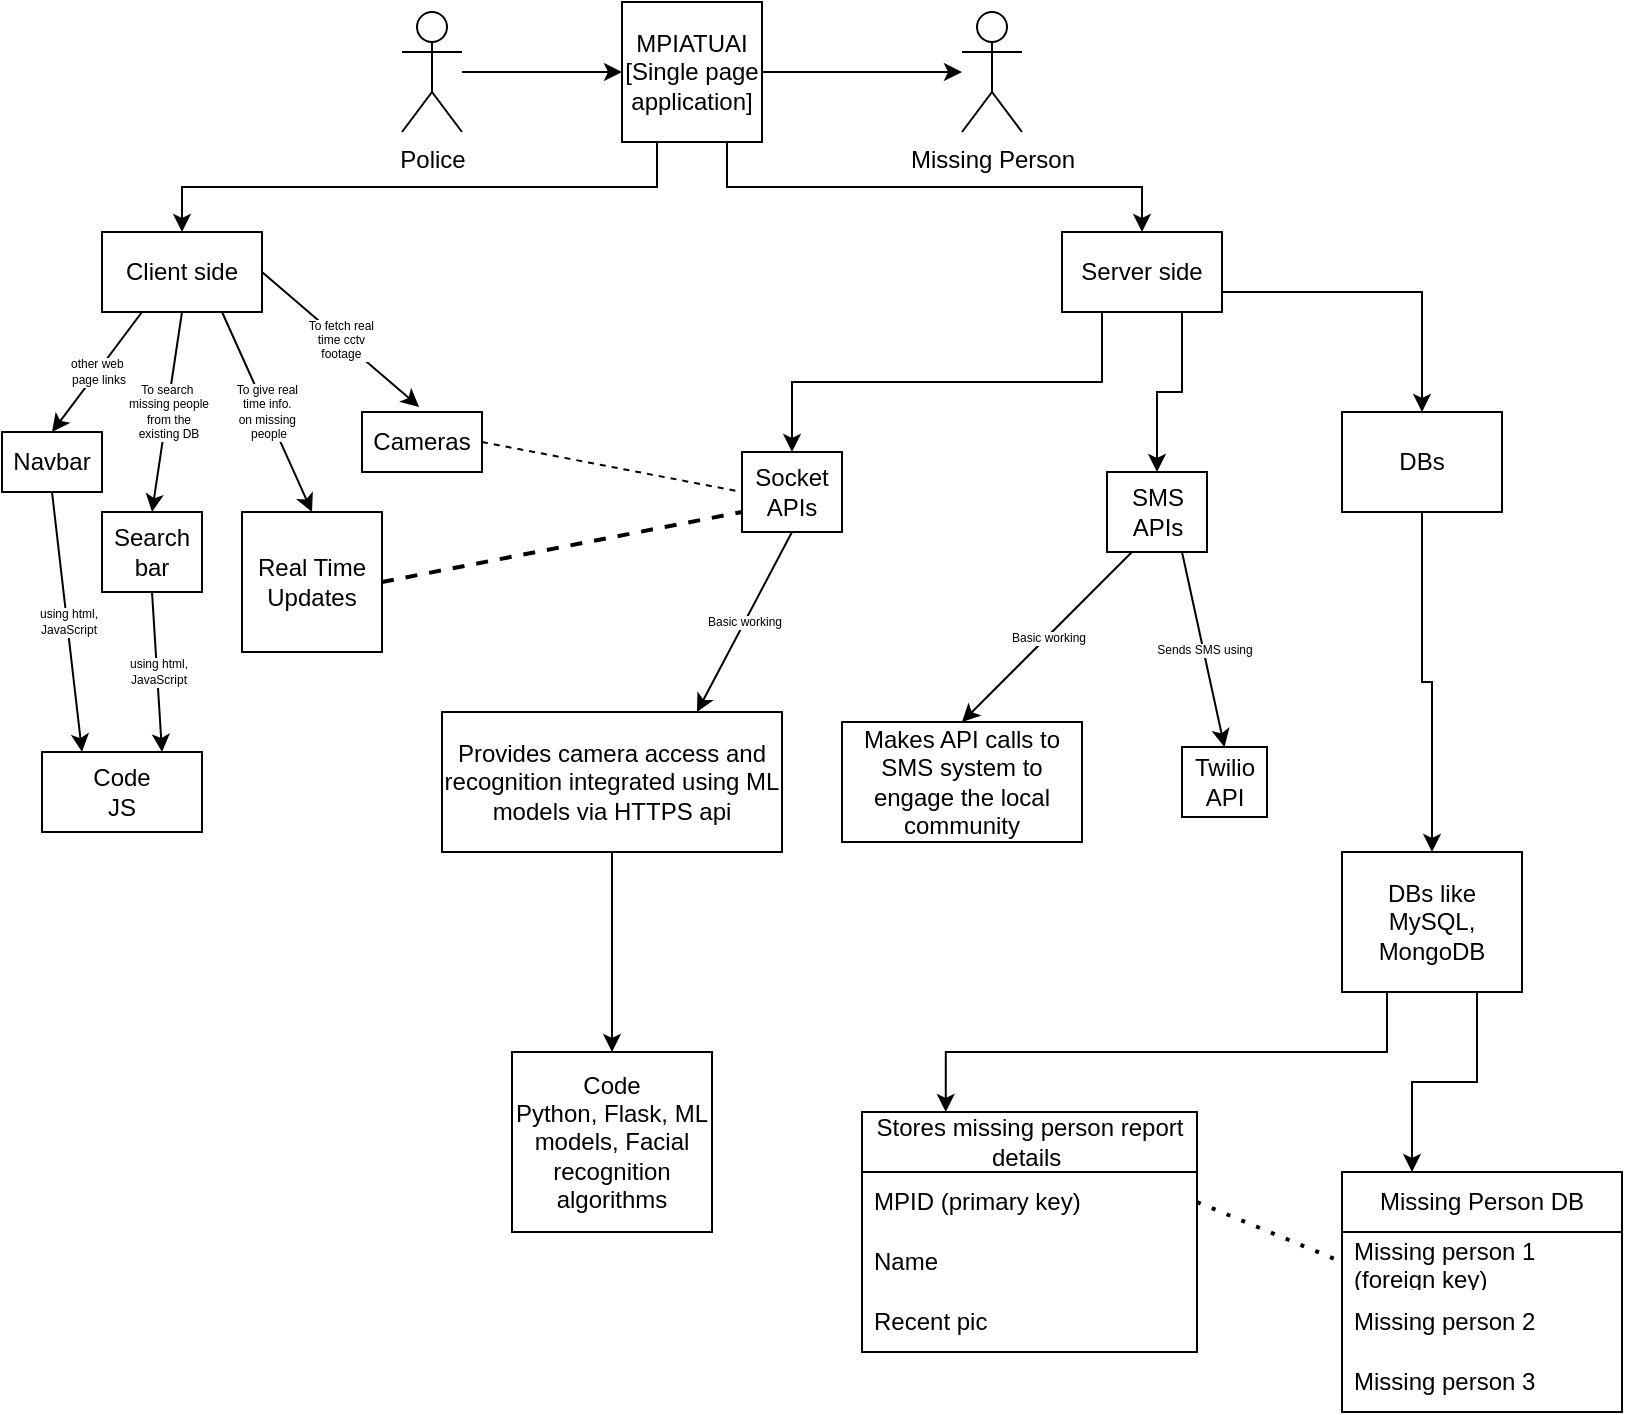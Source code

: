 <mxfile version="25.0.3">
  <diagram name="Page-1" id="F4ByhDHyblzgPVEoWZS4">
    <mxGraphModel dx="882" dy="510" grid="1" gridSize="10" guides="1" tooltips="1" connect="1" arrows="1" fold="1" page="1" pageScale="1" pageWidth="850" pageHeight="1100" math="0" shadow="0">
      <root>
        <mxCell id="0" />
        <mxCell id="1" parent="0" />
        <mxCell id="74K7KEzjL6TRCQyIhJ0g-1" value="Missing Person" style="shape=umlActor;verticalLabelPosition=bottom;verticalAlign=top;html=1;outlineConnect=0;" vertex="1" parent="1">
          <mxGeometry x="510" y="20" width="30" height="60" as="geometry" />
        </mxCell>
        <mxCell id="74K7KEzjL6TRCQyIhJ0g-60" value="" style="edgeStyle=orthogonalEdgeStyle;rounded=0;orthogonalLoop=1;jettySize=auto;html=1;" edge="1" parent="1" source="74K7KEzjL6TRCQyIhJ0g-2" target="74K7KEzjL6TRCQyIhJ0g-4">
          <mxGeometry relative="1" as="geometry" />
        </mxCell>
        <mxCell id="74K7KEzjL6TRCQyIhJ0g-2" value="Police" style="shape=umlActor;verticalLabelPosition=bottom;verticalAlign=top;html=1;outlineConnect=0;" vertex="1" parent="1">
          <mxGeometry x="230" y="20" width="30" height="60" as="geometry" />
        </mxCell>
        <mxCell id="74K7KEzjL6TRCQyIhJ0g-16" style="edgeStyle=orthogonalEdgeStyle;rounded=0;orthogonalLoop=1;jettySize=auto;html=1;exitX=0.25;exitY=1;exitDx=0;exitDy=0;entryX=0.5;entryY=0;entryDx=0;entryDy=0;" edge="1" parent="1" source="74K7KEzjL6TRCQyIhJ0g-4" target="74K7KEzjL6TRCQyIhJ0g-7">
          <mxGeometry relative="1" as="geometry" />
        </mxCell>
        <mxCell id="74K7KEzjL6TRCQyIhJ0g-17" style="edgeStyle=orthogonalEdgeStyle;rounded=0;orthogonalLoop=1;jettySize=auto;html=1;exitX=0.75;exitY=1;exitDx=0;exitDy=0;entryX=0.5;entryY=0;entryDx=0;entryDy=0;" edge="1" parent="1" source="74K7KEzjL6TRCQyIhJ0g-4" target="74K7KEzjL6TRCQyIhJ0g-8">
          <mxGeometry relative="1" as="geometry" />
        </mxCell>
        <mxCell id="74K7KEzjL6TRCQyIhJ0g-61" value="" style="edgeStyle=orthogonalEdgeStyle;rounded=0;orthogonalLoop=1;jettySize=auto;html=1;" edge="1" parent="1" source="74K7KEzjL6TRCQyIhJ0g-4" target="74K7KEzjL6TRCQyIhJ0g-1">
          <mxGeometry relative="1" as="geometry" />
        </mxCell>
        <mxCell id="74K7KEzjL6TRCQyIhJ0g-4" value="MPIATUAI&lt;div&gt;[Single page application]&lt;/div&gt;" style="rounded=0;whiteSpace=wrap;html=1;" vertex="1" parent="1">
          <mxGeometry x="340" y="15" width="70" height="70" as="geometry" />
        </mxCell>
        <mxCell id="74K7KEzjL6TRCQyIhJ0g-7" value="Client side" style="rounded=0;whiteSpace=wrap;html=1;" vertex="1" parent="1">
          <mxGeometry x="80" y="130" width="80" height="40" as="geometry" />
        </mxCell>
        <mxCell id="74K7KEzjL6TRCQyIhJ0g-20" style="edgeStyle=orthogonalEdgeStyle;rounded=0;orthogonalLoop=1;jettySize=auto;html=1;exitX=0.25;exitY=1;exitDx=0;exitDy=0;entryX=0.5;entryY=0;entryDx=0;entryDy=0;" edge="1" parent="1" source="74K7KEzjL6TRCQyIhJ0g-8" target="74K7KEzjL6TRCQyIhJ0g-13">
          <mxGeometry relative="1" as="geometry" />
        </mxCell>
        <mxCell id="74K7KEzjL6TRCQyIhJ0g-21" style="edgeStyle=orthogonalEdgeStyle;rounded=0;orthogonalLoop=1;jettySize=auto;html=1;exitX=0.75;exitY=1;exitDx=0;exitDy=0;entryX=0.5;entryY=0;entryDx=0;entryDy=0;" edge="1" parent="1" source="74K7KEzjL6TRCQyIhJ0g-8" target="74K7KEzjL6TRCQyIhJ0g-14">
          <mxGeometry relative="1" as="geometry" />
        </mxCell>
        <mxCell id="74K7KEzjL6TRCQyIhJ0g-22" style="edgeStyle=orthogonalEdgeStyle;rounded=0;orthogonalLoop=1;jettySize=auto;html=1;exitX=1;exitY=0.75;exitDx=0;exitDy=0;entryX=0.5;entryY=0;entryDx=0;entryDy=0;" edge="1" parent="1" source="74K7KEzjL6TRCQyIhJ0g-8" target="74K7KEzjL6TRCQyIhJ0g-15">
          <mxGeometry relative="1" as="geometry" />
        </mxCell>
        <mxCell id="74K7KEzjL6TRCQyIhJ0g-8" value="Server side" style="rounded=0;whiteSpace=wrap;html=1;" vertex="1" parent="1">
          <mxGeometry x="560" y="130" width="80" height="40" as="geometry" />
        </mxCell>
        <mxCell id="74K7KEzjL6TRCQyIhJ0g-9" value="Code&lt;br&gt;JS" style="rounded=0;whiteSpace=wrap;html=1;" vertex="1" parent="1">
          <mxGeometry x="50" y="390" width="80" height="40" as="geometry" />
        </mxCell>
        <mxCell id="74K7KEzjL6TRCQyIhJ0g-10" value="Code&lt;div&gt;Python, Flask, ML models, Facial recognition algorithms&lt;/div&gt;" style="rounded=0;whiteSpace=wrap;html=1;" vertex="1" parent="1">
          <mxGeometry x="285" y="540" width="100" height="90" as="geometry" />
        </mxCell>
        <mxCell id="74K7KEzjL6TRCQyIhJ0g-11" value="Navbar" style="rounded=0;whiteSpace=wrap;html=1;" vertex="1" parent="1">
          <mxGeometry x="30" y="230" width="50" height="30" as="geometry" />
        </mxCell>
        <mxCell id="74K7KEzjL6TRCQyIhJ0g-13" value="Socket APIs" style="rounded=0;whiteSpace=wrap;html=1;" vertex="1" parent="1">
          <mxGeometry x="400" y="240" width="50" height="40" as="geometry" />
        </mxCell>
        <mxCell id="74K7KEzjL6TRCQyIhJ0g-14" value="SMS APIs" style="rounded=0;whiteSpace=wrap;html=1;" vertex="1" parent="1">
          <mxGeometry x="582.5" y="250" width="50" height="40" as="geometry" />
        </mxCell>
        <mxCell id="74K7KEzjL6TRCQyIhJ0g-28" style="edgeStyle=orthogonalEdgeStyle;rounded=0;orthogonalLoop=1;jettySize=auto;html=1;exitX=0.5;exitY=1;exitDx=0;exitDy=0;" edge="1" parent="1" source="74K7KEzjL6TRCQyIhJ0g-15" target="74K7KEzjL6TRCQyIhJ0g-25">
          <mxGeometry relative="1" as="geometry" />
        </mxCell>
        <mxCell id="74K7KEzjL6TRCQyIhJ0g-15" value="DBs" style="rounded=0;whiteSpace=wrap;html=1;" vertex="1" parent="1">
          <mxGeometry x="700" y="220" width="80" height="50" as="geometry" />
        </mxCell>
        <mxCell id="74K7KEzjL6TRCQyIhJ0g-41" style="edgeStyle=orthogonalEdgeStyle;rounded=0;orthogonalLoop=1;jettySize=auto;html=1;exitX=0.25;exitY=1;exitDx=0;exitDy=0;entryX=0.25;entryY=0;entryDx=0;entryDy=0;" edge="1" parent="1" source="74K7KEzjL6TRCQyIhJ0g-25" target="74K7KEzjL6TRCQyIhJ0g-31">
          <mxGeometry relative="1" as="geometry" />
        </mxCell>
        <mxCell id="74K7KEzjL6TRCQyIhJ0g-42" style="edgeStyle=orthogonalEdgeStyle;rounded=0;orthogonalLoop=1;jettySize=auto;html=1;exitX=0.75;exitY=1;exitDx=0;exitDy=0;entryX=0.25;entryY=0;entryDx=0;entryDy=0;" edge="1" parent="1" source="74K7KEzjL6TRCQyIhJ0g-25" target="74K7KEzjL6TRCQyIhJ0g-35">
          <mxGeometry relative="1" as="geometry" />
        </mxCell>
        <mxCell id="74K7KEzjL6TRCQyIhJ0g-25" value="DBs like MySQL, MongoDB" style="rounded=0;whiteSpace=wrap;html=1;" vertex="1" parent="1">
          <mxGeometry x="700" y="440" width="90" height="70" as="geometry" />
        </mxCell>
        <mxCell id="74K7KEzjL6TRCQyIhJ0g-31" value="Stores missing person report details&amp;nbsp;" style="swimlane;fontStyle=0;childLayout=stackLayout;horizontal=1;startSize=30;horizontalStack=0;resizeParent=1;resizeParentMax=0;resizeLast=0;collapsible=1;marginBottom=0;whiteSpace=wrap;html=1;" vertex="1" parent="1">
          <mxGeometry x="460" y="570" width="167.5" height="120" as="geometry">
            <mxRectangle x="475" y="650" width="240" height="30" as="alternateBounds" />
          </mxGeometry>
        </mxCell>
        <mxCell id="74K7KEzjL6TRCQyIhJ0g-34" value="MPID (primary key)" style="text;strokeColor=none;fillColor=none;align=left;verticalAlign=middle;spacingLeft=4;spacingRight=4;overflow=hidden;points=[[0,0.5],[1,0.5]];portConstraint=eastwest;rotatable=0;whiteSpace=wrap;html=1;" vertex="1" parent="74K7KEzjL6TRCQyIhJ0g-31">
          <mxGeometry y="30" width="167.5" height="30" as="geometry" />
        </mxCell>
        <mxCell id="74K7KEzjL6TRCQyIhJ0g-32" value="Name" style="text;strokeColor=none;fillColor=none;align=left;verticalAlign=middle;spacingLeft=4;spacingRight=4;overflow=hidden;points=[[0,0.5],[1,0.5]];portConstraint=eastwest;rotatable=0;whiteSpace=wrap;html=1;" vertex="1" parent="74K7KEzjL6TRCQyIhJ0g-31">
          <mxGeometry y="60" width="167.5" height="30" as="geometry" />
        </mxCell>
        <mxCell id="74K7KEzjL6TRCQyIhJ0g-33" value="Recent pic" style="text;strokeColor=none;fillColor=none;align=left;verticalAlign=middle;spacingLeft=4;spacingRight=4;overflow=hidden;points=[[0,0.5],[1,0.5]];portConstraint=eastwest;rotatable=0;whiteSpace=wrap;html=1;" vertex="1" parent="74K7KEzjL6TRCQyIhJ0g-31">
          <mxGeometry y="90" width="167.5" height="30" as="geometry" />
        </mxCell>
        <mxCell id="74K7KEzjL6TRCQyIhJ0g-35" value="Missing Person DB" style="swimlane;fontStyle=0;childLayout=stackLayout;horizontal=1;startSize=30;horizontalStack=0;resizeParent=1;resizeParentMax=0;resizeLast=0;collapsible=1;marginBottom=0;whiteSpace=wrap;html=1;" vertex="1" parent="1">
          <mxGeometry x="700" y="600" width="140" height="120" as="geometry" />
        </mxCell>
        <mxCell id="74K7KEzjL6TRCQyIhJ0g-36" value="Missing person 1 (foreign key)" style="text;strokeColor=none;fillColor=none;align=left;verticalAlign=middle;spacingLeft=4;spacingRight=4;overflow=hidden;points=[[0,0.5],[1,0.5]];portConstraint=eastwest;rotatable=0;whiteSpace=wrap;html=1;" vertex="1" parent="74K7KEzjL6TRCQyIhJ0g-35">
          <mxGeometry y="30" width="140" height="30" as="geometry" />
        </mxCell>
        <mxCell id="74K7KEzjL6TRCQyIhJ0g-37" value="Missing person 2" style="text;strokeColor=none;fillColor=none;align=left;verticalAlign=middle;spacingLeft=4;spacingRight=4;overflow=hidden;points=[[0,0.5],[1,0.5]];portConstraint=eastwest;rotatable=0;whiteSpace=wrap;html=1;" vertex="1" parent="74K7KEzjL6TRCQyIhJ0g-35">
          <mxGeometry y="60" width="140" height="30" as="geometry" />
        </mxCell>
        <mxCell id="74K7KEzjL6TRCQyIhJ0g-38" value="Missing person 3" style="text;strokeColor=none;fillColor=none;align=left;verticalAlign=middle;spacingLeft=4;spacingRight=4;overflow=hidden;points=[[0,0.5],[1,0.5]];portConstraint=eastwest;rotatable=0;whiteSpace=wrap;html=1;" vertex="1" parent="74K7KEzjL6TRCQyIhJ0g-35">
          <mxGeometry y="90" width="140" height="30" as="geometry" />
        </mxCell>
        <mxCell id="74K7KEzjL6TRCQyIhJ0g-44" style="edgeStyle=orthogonalEdgeStyle;rounded=0;orthogonalLoop=1;jettySize=auto;html=1;exitX=0.5;exitY=1;exitDx=0;exitDy=0;entryX=0.5;entryY=0;entryDx=0;entryDy=0;" edge="1" parent="1" source="74K7KEzjL6TRCQyIhJ0g-43" target="74K7KEzjL6TRCQyIhJ0g-10">
          <mxGeometry relative="1" as="geometry" />
        </mxCell>
        <mxCell id="74K7KEzjL6TRCQyIhJ0g-43" value="Provides camera access and recognition integrated using ML models via HTTPS api" style="rounded=0;whiteSpace=wrap;html=1;" vertex="1" parent="1">
          <mxGeometry x="250" y="370" width="170" height="70" as="geometry" />
        </mxCell>
        <mxCell id="74K7KEzjL6TRCQyIhJ0g-46" value="Cameras" style="rounded=0;whiteSpace=wrap;html=1;" vertex="1" parent="1">
          <mxGeometry x="210" y="220" width="60" height="30" as="geometry" />
        </mxCell>
        <mxCell id="74K7KEzjL6TRCQyIhJ0g-47" value="Real Time Updates" style="rounded=0;whiteSpace=wrap;html=1;" vertex="1" parent="1">
          <mxGeometry x="150" y="270" width="70" height="70" as="geometry" />
        </mxCell>
        <mxCell id="74K7KEzjL6TRCQyIhJ0g-54" value="Makes API calls to SMS system to engage the local community" style="rounded=0;whiteSpace=wrap;html=1;" vertex="1" parent="1">
          <mxGeometry x="450" y="375" width="120" height="60" as="geometry" />
        </mxCell>
        <mxCell id="74K7KEzjL6TRCQyIhJ0g-56" value="Twilio API" style="rounded=0;whiteSpace=wrap;html=1;" vertex="1" parent="1">
          <mxGeometry x="620" y="387.5" width="42.5" height="35" as="geometry" />
        </mxCell>
        <mxCell id="74K7KEzjL6TRCQyIhJ0g-57" value="" style="endArrow=classic;html=1;rounded=0;entryX=0.5;entryY=0;entryDx=0;entryDy=0;exitX=0.75;exitY=1;exitDx=0;exitDy=0;" edge="1" parent="1" source="74K7KEzjL6TRCQyIhJ0g-14" target="74K7KEzjL6TRCQyIhJ0g-56">
          <mxGeometry relative="1" as="geometry">
            <mxPoint x="410" y="500" as="sourcePoint" />
            <mxPoint x="510" y="500" as="targetPoint" />
          </mxGeometry>
        </mxCell>
        <mxCell id="74K7KEzjL6TRCQyIhJ0g-58" value="Sends SMS using" style="edgeLabel;resizable=0;html=1;;align=center;verticalAlign=middle;fontSize=6;" connectable="0" vertex="1" parent="74K7KEzjL6TRCQyIhJ0g-57">
          <mxGeometry relative="1" as="geometry" />
        </mxCell>
        <mxCell id="74K7KEzjL6TRCQyIhJ0g-12" value="Search bar" style="rounded=0;whiteSpace=wrap;html=1;" vertex="1" parent="1">
          <mxGeometry x="80" y="270" width="50" height="40" as="geometry" />
        </mxCell>
        <mxCell id="74K7KEzjL6TRCQyIhJ0g-65" value="" style="endArrow=none;dashed=1;html=1;rounded=0;exitX=1;exitY=0.5;exitDx=0;exitDy=0;entryX=0;entryY=0.5;entryDx=0;entryDy=0;" edge="1" parent="1" source="74K7KEzjL6TRCQyIhJ0g-46" target="74K7KEzjL6TRCQyIhJ0g-13">
          <mxGeometry width="50" height="50" relative="1" as="geometry">
            <mxPoint x="300" y="350" as="sourcePoint" />
            <mxPoint x="350" y="300" as="targetPoint" />
          </mxGeometry>
        </mxCell>
        <mxCell id="74K7KEzjL6TRCQyIhJ0g-66" value="" style="endArrow=classic;html=1;rounded=0;exitX=0.75;exitY=1;exitDx=0;exitDy=0;entryX=0.5;entryY=0;entryDx=0;entryDy=0;" edge="1" parent="1" source="74K7KEzjL6TRCQyIhJ0g-7" target="74K7KEzjL6TRCQyIhJ0g-47">
          <mxGeometry relative="1" as="geometry">
            <mxPoint x="380" y="330" as="sourcePoint" />
            <mxPoint x="480" y="330" as="targetPoint" />
          </mxGeometry>
        </mxCell>
        <mxCell id="74K7KEzjL6TRCQyIhJ0g-67" value="To give real&amp;nbsp;&lt;div&gt;time info.&amp;nbsp;&lt;div&gt;on missing&amp;nbsp;&lt;/div&gt;&lt;div&gt;people&lt;/div&gt;&lt;/div&gt;" style="edgeLabel;resizable=0;html=1;;align=center;verticalAlign=middle;fontSize=6;" connectable="0" vertex="1" parent="74K7KEzjL6TRCQyIhJ0g-66">
          <mxGeometry relative="1" as="geometry" />
        </mxCell>
        <mxCell id="74K7KEzjL6TRCQyIhJ0g-69" value="" style="endArrow=classic;html=1;rounded=0;exitX=1;exitY=0.5;exitDx=0;exitDy=0;entryX=0.476;entryY=-0.085;entryDx=0;entryDy=0;entryPerimeter=0;" edge="1" parent="1" source="74K7KEzjL6TRCQyIhJ0g-7" target="74K7KEzjL6TRCQyIhJ0g-46">
          <mxGeometry relative="1" as="geometry">
            <mxPoint x="140" y="170" as="sourcePoint" />
            <mxPoint x="240" y="170" as="targetPoint" />
          </mxGeometry>
        </mxCell>
        <mxCell id="74K7KEzjL6TRCQyIhJ0g-70" value="To fetch real&amp;nbsp;&lt;div&gt;time cctv&amp;nbsp;&lt;/div&gt;&lt;div&gt;footage&amp;nbsp;&lt;/div&gt;" style="edgeLabel;resizable=0;html=1;;align=center;verticalAlign=middle;fontSize=6;" connectable="0" vertex="1" parent="74K7KEzjL6TRCQyIhJ0g-69">
          <mxGeometry relative="1" as="geometry" />
        </mxCell>
        <mxCell id="74K7KEzjL6TRCQyIhJ0g-71" value="" style="endArrow=classic;html=1;rounded=0;exitX=0.5;exitY=1;exitDx=0;exitDy=0;entryX=0.5;entryY=0;entryDx=0;entryDy=0;fontSize=6;" edge="1" parent="1" source="74K7KEzjL6TRCQyIhJ0g-7" target="74K7KEzjL6TRCQyIhJ0g-12">
          <mxGeometry relative="1" as="geometry">
            <mxPoint x="110" y="250" as="sourcePoint" />
            <mxPoint x="210" y="250" as="targetPoint" />
          </mxGeometry>
        </mxCell>
        <mxCell id="74K7KEzjL6TRCQyIhJ0g-72" value="To search&amp;nbsp;&lt;div&gt;missing people&lt;/div&gt;&lt;div&gt;&amp;nbsp;from the&amp;nbsp;&lt;div&gt;existing DB&lt;/div&gt;&lt;/div&gt;" style="edgeLabel;resizable=0;html=1;;align=center;verticalAlign=middle;fontSize=6;" connectable="0" vertex="1" parent="74K7KEzjL6TRCQyIhJ0g-71">
          <mxGeometry relative="1" as="geometry" />
        </mxCell>
        <mxCell id="74K7KEzjL6TRCQyIhJ0g-73" value="" style="endArrow=classic;html=1;rounded=0;exitX=0.25;exitY=1;exitDx=0;exitDy=0;entryX=0.5;entryY=0;entryDx=0;entryDy=0;fontSize=6;" edge="1" parent="1" source="74K7KEzjL6TRCQyIhJ0g-7" target="74K7KEzjL6TRCQyIhJ0g-11">
          <mxGeometry relative="1" as="geometry">
            <mxPoint x="70" y="240" as="sourcePoint" />
            <mxPoint x="50" y="220" as="targetPoint" />
          </mxGeometry>
        </mxCell>
        <mxCell id="74K7KEzjL6TRCQyIhJ0g-74" value="other web&amp;nbsp;&lt;div&gt;page links&lt;/div&gt;" style="edgeLabel;resizable=0;html=1;;align=center;verticalAlign=middle;fontSize=6;" connectable="0" vertex="1" parent="74K7KEzjL6TRCQyIhJ0g-73">
          <mxGeometry relative="1" as="geometry" />
        </mxCell>
        <mxCell id="74K7KEzjL6TRCQyIhJ0g-75" value="" style="endArrow=classic;html=1;rounded=0;exitX=0.5;exitY=1;exitDx=0;exitDy=0;entryX=0.25;entryY=0;entryDx=0;entryDy=0;" edge="1" parent="1" source="74K7KEzjL6TRCQyIhJ0g-11" target="74K7KEzjL6TRCQyIhJ0g-9">
          <mxGeometry relative="1" as="geometry">
            <mxPoint x="70" y="310" as="sourcePoint" />
            <mxPoint x="170" y="310" as="targetPoint" />
          </mxGeometry>
        </mxCell>
        <mxCell id="74K7KEzjL6TRCQyIhJ0g-76" value="using html,&lt;div&gt;JavaScript&lt;/div&gt;" style="edgeLabel;resizable=0;html=1;;align=center;verticalAlign=middle;fontSize=6;" connectable="0" vertex="1" parent="74K7KEzjL6TRCQyIhJ0g-75">
          <mxGeometry relative="1" as="geometry" />
        </mxCell>
        <mxCell id="74K7KEzjL6TRCQyIhJ0g-79" value="" style="endArrow=classic;html=1;rounded=0;entryX=0.75;entryY=0;entryDx=0;entryDy=0;exitX=0.5;exitY=1;exitDx=0;exitDy=0;" edge="1" parent="1" source="74K7KEzjL6TRCQyIhJ0g-12" target="74K7KEzjL6TRCQyIhJ0g-9">
          <mxGeometry relative="1" as="geometry">
            <mxPoint x="110" y="310" as="sourcePoint" />
            <mxPoint x="125" y="440" as="targetPoint" />
          </mxGeometry>
        </mxCell>
        <mxCell id="74K7KEzjL6TRCQyIhJ0g-80" value="using html,&lt;div&gt;JavaScript&lt;/div&gt;" style="edgeLabel;resizable=0;html=1;;align=center;verticalAlign=middle;fontSize=6;" connectable="0" vertex="1" parent="74K7KEzjL6TRCQyIhJ0g-79">
          <mxGeometry relative="1" as="geometry" />
        </mxCell>
        <mxCell id="74K7KEzjL6TRCQyIhJ0g-82" value="" style="endArrow=none;dashed=1;html=1;strokeWidth=2;rounded=0;exitX=1;exitY=0.5;exitDx=0;exitDy=0;entryX=0;entryY=0.75;entryDx=0;entryDy=0;" edge="1" parent="1" source="74K7KEzjL6TRCQyIhJ0g-47" target="74K7KEzjL6TRCQyIhJ0g-13">
          <mxGeometry width="50" height="50" relative="1" as="geometry">
            <mxPoint x="330" y="310" as="sourcePoint" />
            <mxPoint x="380" y="260" as="targetPoint" />
          </mxGeometry>
        </mxCell>
        <mxCell id="74K7KEzjL6TRCQyIhJ0g-83" value="" style="endArrow=classic;html=1;rounded=0;exitX=0.25;exitY=1;exitDx=0;exitDy=0;entryX=0.5;entryY=0;entryDx=0;entryDy=0;" edge="1" parent="1" source="74K7KEzjL6TRCQyIhJ0g-14" target="74K7KEzjL6TRCQyIhJ0g-54">
          <mxGeometry relative="1" as="geometry">
            <mxPoint x="430" y="360" as="sourcePoint" />
            <mxPoint x="530" y="360" as="targetPoint" />
          </mxGeometry>
        </mxCell>
        <mxCell id="74K7KEzjL6TRCQyIhJ0g-84" value="Basic working" style="edgeLabel;resizable=0;html=1;;align=center;verticalAlign=middle;fontSize=6;" connectable="0" vertex="1" parent="74K7KEzjL6TRCQyIhJ0g-83">
          <mxGeometry relative="1" as="geometry" />
        </mxCell>
        <mxCell id="74K7KEzjL6TRCQyIhJ0g-85" value="" style="endArrow=classic;html=1;rounded=0;exitX=0.5;exitY=1;exitDx=0;exitDy=0;entryX=0.75;entryY=0;entryDx=0;entryDy=0;" edge="1" parent="1" source="74K7KEzjL6TRCQyIhJ0g-13" target="74K7KEzjL6TRCQyIhJ0g-43">
          <mxGeometry relative="1" as="geometry">
            <mxPoint x="445" y="302.5" as="sourcePoint" />
            <mxPoint x="360" y="387.5" as="targetPoint" />
          </mxGeometry>
        </mxCell>
        <mxCell id="74K7KEzjL6TRCQyIhJ0g-86" value="Basic working" style="edgeLabel;resizable=0;html=1;;align=center;verticalAlign=middle;fontSize=6;" connectable="0" vertex="1" parent="74K7KEzjL6TRCQyIhJ0g-85">
          <mxGeometry relative="1" as="geometry" />
        </mxCell>
        <mxCell id="74K7KEzjL6TRCQyIhJ0g-87" value="" style="endArrow=none;dashed=1;html=1;dashPattern=1 3;strokeWidth=2;rounded=0;entryX=0;entryY=0.5;entryDx=0;entryDy=0;exitX=1;exitY=0.5;exitDx=0;exitDy=0;" edge="1" parent="1" source="74K7KEzjL6TRCQyIhJ0g-34" target="74K7KEzjL6TRCQyIhJ0g-36">
          <mxGeometry width="50" height="50" relative="1" as="geometry">
            <mxPoint x="570" y="570" as="sourcePoint" />
            <mxPoint x="620" y="520" as="targetPoint" />
          </mxGeometry>
        </mxCell>
      </root>
    </mxGraphModel>
  </diagram>
</mxfile>
